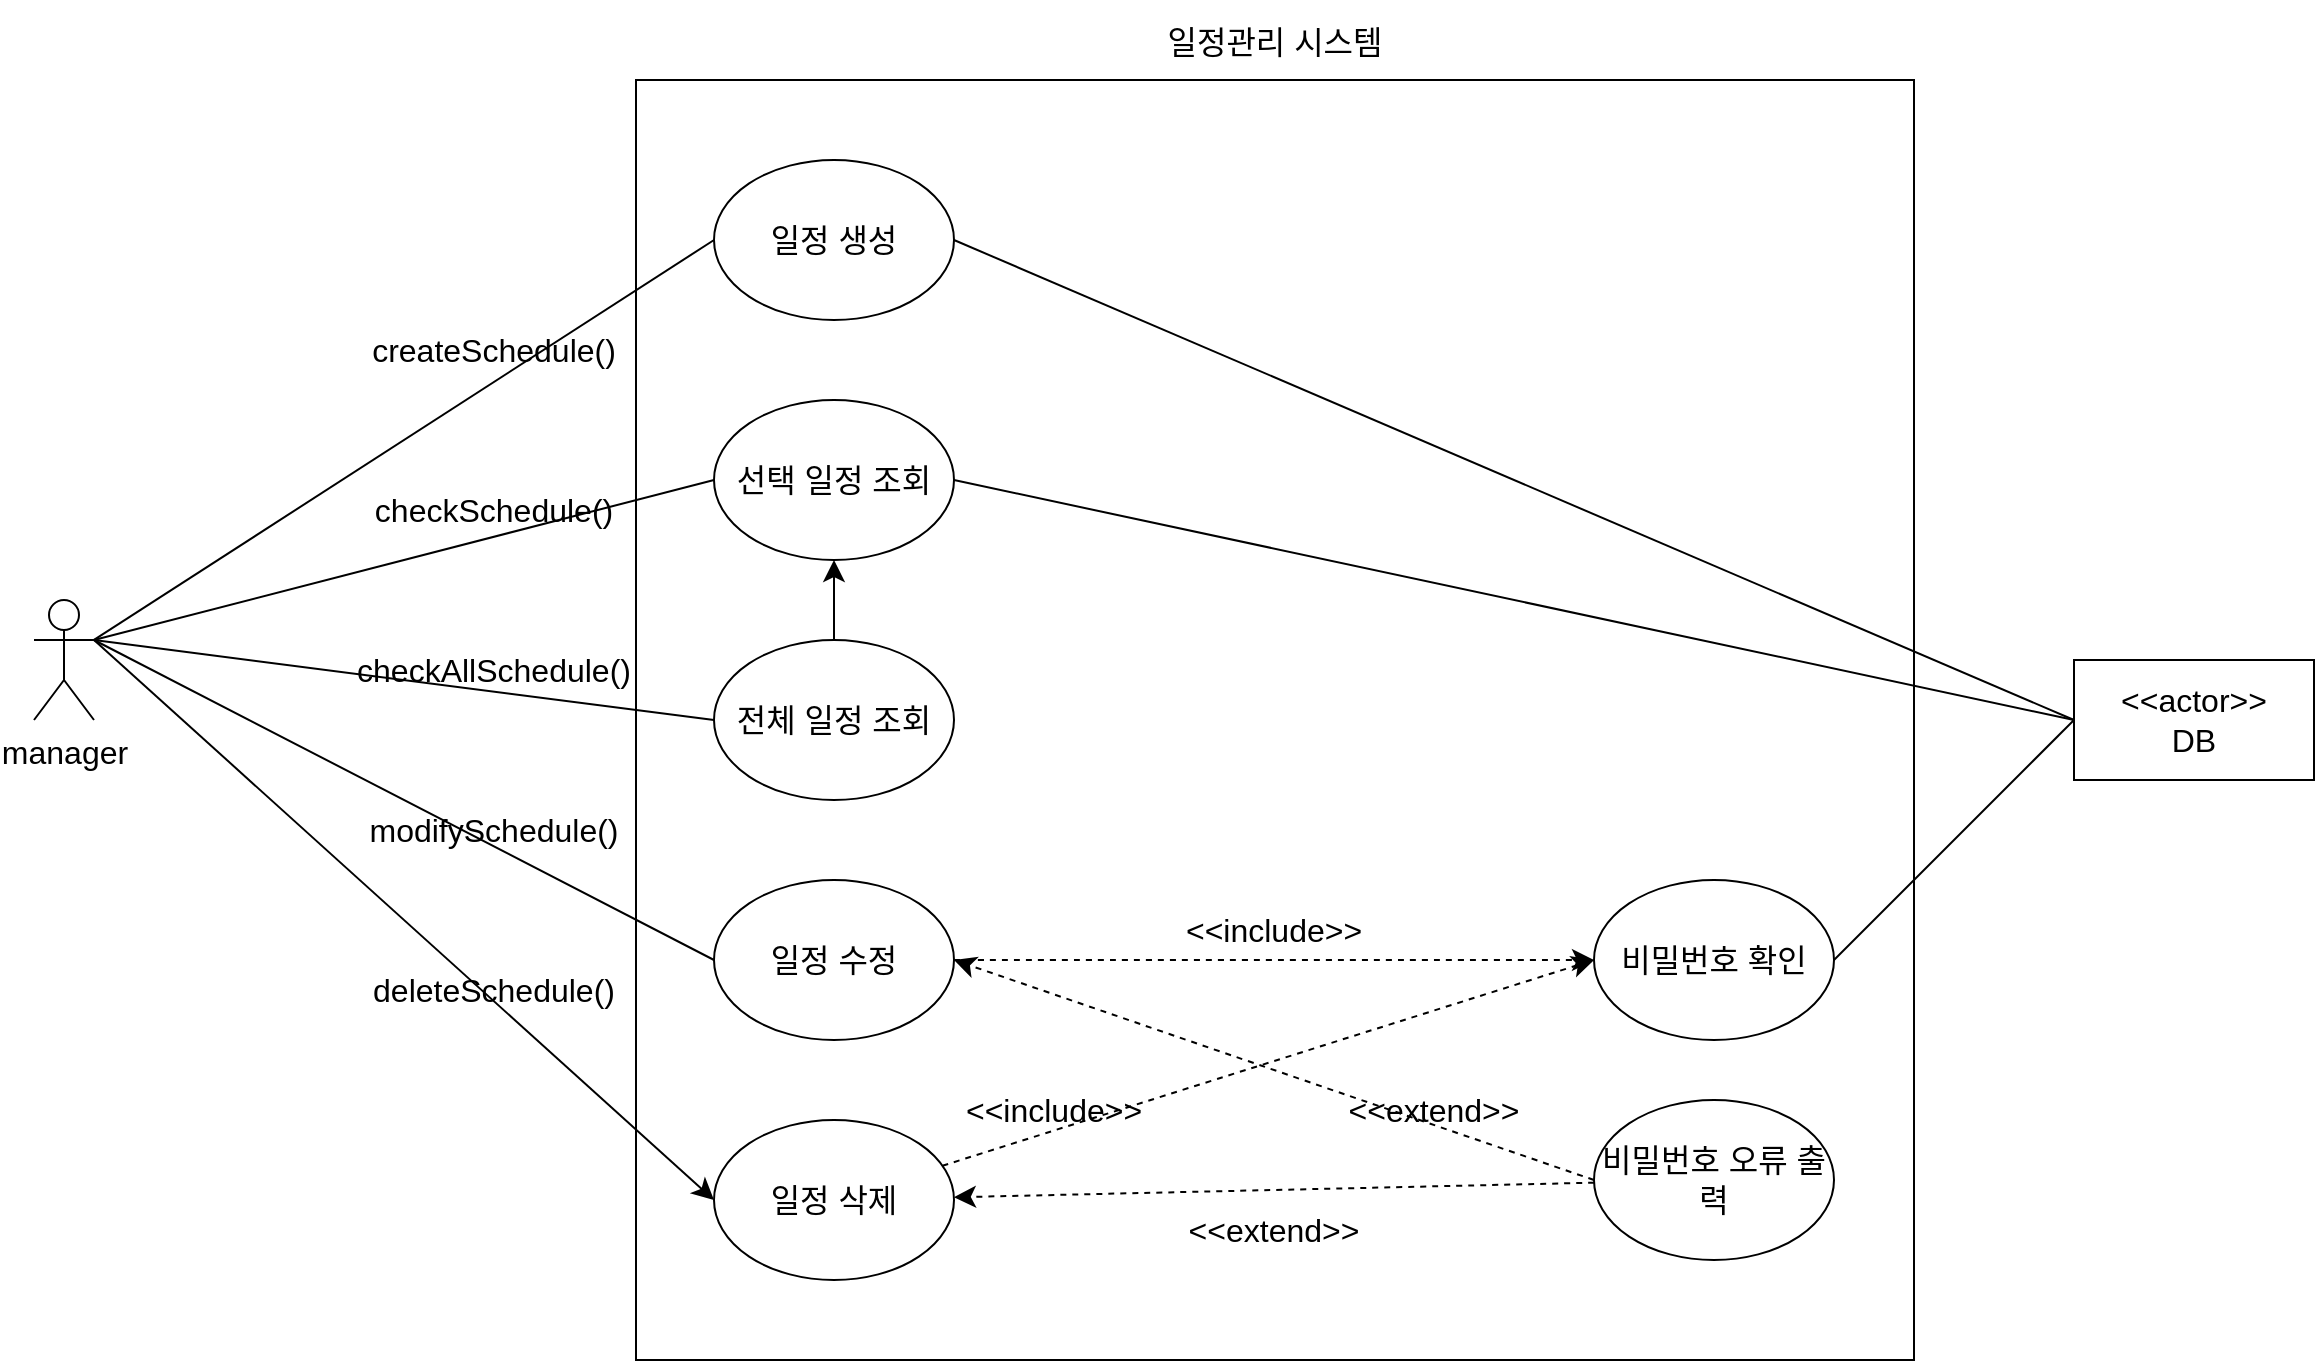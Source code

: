 <mxfile version="22.1.21" type="device">
  <diagram name="페이지-1" id="jey0DVJOESzEDdXAZp_T">
    <mxGraphModel dx="1834" dy="1222" grid="0" gridSize="10" guides="1" tooltips="1" connect="1" arrows="1" fold="1" page="0" pageScale="1" pageWidth="827" pageHeight="1169" math="0" shadow="0">
      <root>
        <mxCell id="0" />
        <mxCell id="1" parent="0" />
        <mxCell id="AJboG8EYmES_ZHsn9y7Q-2" value="" style="rounded=0;whiteSpace=wrap;html=1;fontSize=16;" vertex="1" parent="1">
          <mxGeometry x="81" width="639" height="640" as="geometry" />
        </mxCell>
        <mxCell id="AJboG8EYmES_ZHsn9y7Q-54" style="edgeStyle=none;curved=1;rounded=0;orthogonalLoop=1;jettySize=auto;html=1;exitX=1;exitY=0.333;exitDx=0;exitDy=0;exitPerimeter=0;entryX=0;entryY=0.5;entryDx=0;entryDy=0;fontSize=12;startSize=8;endSize=8;" edge="1" parent="1" source="AJboG8EYmES_ZHsn9y7Q-1" target="AJboG8EYmES_ZHsn9y7Q-13">
          <mxGeometry relative="1" as="geometry" />
        </mxCell>
        <mxCell id="AJboG8EYmES_ZHsn9y7Q-1" value="manager" style="shape=umlActor;verticalLabelPosition=bottom;verticalAlign=top;html=1;outlineConnect=0;fontSize=16;" vertex="1" parent="1">
          <mxGeometry x="-220" y="260" width="30" height="60" as="geometry" />
        </mxCell>
        <mxCell id="AJboG8EYmES_ZHsn9y7Q-3" value="일정관리 시스템" style="text;html=1;strokeColor=none;fillColor=none;align=center;verticalAlign=middle;whiteSpace=wrap;rounded=0;fontSize=16;" vertex="1" parent="1">
          <mxGeometry x="328.5" y="-30" width="143" height="21" as="geometry" />
        </mxCell>
        <mxCell id="AJboG8EYmES_ZHsn9y7Q-4" value="일정 생성" style="ellipse;whiteSpace=wrap;html=1;fontSize=16;" vertex="1" parent="1">
          <mxGeometry x="120" y="40" width="120" height="80" as="geometry" />
        </mxCell>
        <mxCell id="AJboG8EYmES_ZHsn9y7Q-5" value="선택 일정 조회" style="ellipse;whiteSpace=wrap;html=1;fontSize=16;" vertex="1" parent="1">
          <mxGeometry x="120" y="160" width="120" height="80" as="geometry" />
        </mxCell>
        <mxCell id="AJboG8EYmES_ZHsn9y7Q-56" style="edgeStyle=none;curved=1;rounded=0;orthogonalLoop=1;jettySize=auto;html=1;exitX=0.5;exitY=0;exitDx=0;exitDy=0;entryX=0.5;entryY=1;entryDx=0;entryDy=0;fontSize=12;startSize=8;endSize=8;" edge="1" parent="1" source="AJboG8EYmES_ZHsn9y7Q-6" target="AJboG8EYmES_ZHsn9y7Q-5">
          <mxGeometry relative="1" as="geometry" />
        </mxCell>
        <mxCell id="AJboG8EYmES_ZHsn9y7Q-6" value="전체 일정 조회" style="ellipse;whiteSpace=wrap;html=1;fontSize=16;" vertex="1" parent="1">
          <mxGeometry x="120" y="280" width="120" height="80" as="geometry" />
        </mxCell>
        <mxCell id="AJboG8EYmES_ZHsn9y7Q-18" style="edgeStyle=none;curved=1;rounded=0;orthogonalLoop=1;jettySize=auto;html=1;exitX=1;exitY=0.5;exitDx=0;exitDy=0;entryX=0;entryY=0.5;entryDx=0;entryDy=0;fontSize=12;startSize=8;endSize=8;dashed=1;" edge="1" parent="1" source="AJboG8EYmES_ZHsn9y7Q-7" target="AJboG8EYmES_ZHsn9y7Q-15">
          <mxGeometry relative="1" as="geometry" />
        </mxCell>
        <mxCell id="AJboG8EYmES_ZHsn9y7Q-7" value="일정 수정" style="ellipse;whiteSpace=wrap;html=1;fontSize=16;" vertex="1" parent="1">
          <mxGeometry x="120" y="400" width="120" height="80" as="geometry" />
        </mxCell>
        <mxCell id="AJboG8EYmES_ZHsn9y7Q-8" style="edgeStyle=none;curved=1;rounded=0;orthogonalLoop=1;jettySize=auto;html=1;exitX=0.5;exitY=0;exitDx=0;exitDy=0;fontSize=12;startSize=8;endSize=8;" edge="1" parent="1" source="AJboG8EYmES_ZHsn9y7Q-3" target="AJboG8EYmES_ZHsn9y7Q-3">
          <mxGeometry relative="1" as="geometry" />
        </mxCell>
        <mxCell id="AJboG8EYmES_ZHsn9y7Q-19" style="edgeStyle=none;curved=1;rounded=0;orthogonalLoop=1;jettySize=auto;html=1;entryX=0;entryY=0.5;entryDx=0;entryDy=0;fontSize=12;startSize=8;endSize=8;dashed=1;" edge="1" parent="1" source="AJboG8EYmES_ZHsn9y7Q-13" target="AJboG8EYmES_ZHsn9y7Q-15">
          <mxGeometry relative="1" as="geometry" />
        </mxCell>
        <mxCell id="AJboG8EYmES_ZHsn9y7Q-13" value="일정 삭제" style="ellipse;whiteSpace=wrap;html=1;fontSize=16;" vertex="1" parent="1">
          <mxGeometry x="120" y="520" width="120" height="80" as="geometry" />
        </mxCell>
        <mxCell id="AJboG8EYmES_ZHsn9y7Q-15" value="비밀번호 확인" style="ellipse;whiteSpace=wrap;html=1;fontSize=16;" vertex="1" parent="1">
          <mxGeometry x="560" y="400" width="120" height="80" as="geometry" />
        </mxCell>
        <mxCell id="AJboG8EYmES_ZHsn9y7Q-16" value="&amp;lt;&amp;lt;actor&amp;gt;&amp;gt;&lt;br&gt;DB" style="rounded=0;whiteSpace=wrap;html=1;fontSize=16;" vertex="1" parent="1">
          <mxGeometry x="800" y="290" width="120" height="60" as="geometry" />
        </mxCell>
        <mxCell id="AJboG8EYmES_ZHsn9y7Q-20" value="&amp;lt;&amp;lt;include&amp;gt;&amp;gt;" style="text;html=1;strokeColor=none;fillColor=none;align=center;verticalAlign=middle;whiteSpace=wrap;rounded=0;fontSize=16;" vertex="1" parent="1">
          <mxGeometry x="370" y="410" width="60" height="30" as="geometry" />
        </mxCell>
        <mxCell id="AJboG8EYmES_ZHsn9y7Q-22" value="&amp;lt;&amp;lt;include&amp;gt;&amp;gt;" style="text;html=1;strokeColor=none;fillColor=none;align=center;verticalAlign=middle;whiteSpace=wrap;rounded=0;fontSize=16;" vertex="1" parent="1">
          <mxGeometry x="260" y="500" width="60" height="30" as="geometry" />
        </mxCell>
        <mxCell id="AJboG8EYmES_ZHsn9y7Q-27" value="" style="endArrow=none;html=1;rounded=0;fontSize=12;startSize=8;endSize=8;curved=1;entryX=0;entryY=0.5;entryDx=0;entryDy=0;exitX=1;exitY=0.333;exitDx=0;exitDy=0;exitPerimeter=0;" edge="1" parent="1" source="AJboG8EYmES_ZHsn9y7Q-1" target="AJboG8EYmES_ZHsn9y7Q-4">
          <mxGeometry width="50" height="50" relative="1" as="geometry">
            <mxPoint x="-9" y="250" as="sourcePoint" />
            <mxPoint x="41" y="200" as="targetPoint" />
          </mxGeometry>
        </mxCell>
        <mxCell id="AJboG8EYmES_ZHsn9y7Q-28" value="" style="endArrow=none;html=1;rounded=0;fontSize=12;startSize=8;endSize=8;curved=1;entryX=0;entryY=0.5;entryDx=0;entryDy=0;exitX=1;exitY=0.333;exitDx=0;exitDy=0;exitPerimeter=0;" edge="1" parent="1" source="AJboG8EYmES_ZHsn9y7Q-1" target="AJboG8EYmES_ZHsn9y7Q-5">
          <mxGeometry width="50" height="50" relative="1" as="geometry">
            <mxPoint y="250" as="sourcePoint" />
            <mxPoint x="41" y="200" as="targetPoint" />
          </mxGeometry>
        </mxCell>
        <mxCell id="AJboG8EYmES_ZHsn9y7Q-29" value="" style="endArrow=none;html=1;rounded=0;fontSize=12;startSize=8;endSize=8;curved=1;entryX=0;entryY=0.5;entryDx=0;entryDy=0;" edge="1" parent="1" target="AJboG8EYmES_ZHsn9y7Q-6">
          <mxGeometry width="50" height="50" relative="1" as="geometry">
            <mxPoint x="-190" y="280" as="sourcePoint" />
            <mxPoint x="70" y="250" as="targetPoint" />
          </mxGeometry>
        </mxCell>
        <mxCell id="AJboG8EYmES_ZHsn9y7Q-32" value="" style="endArrow=none;html=1;rounded=0;fontSize=12;startSize=8;endSize=8;curved=1;entryX=0;entryY=0.5;entryDx=0;entryDy=0;" edge="1" parent="1" target="AJboG8EYmES_ZHsn9y7Q-7">
          <mxGeometry width="50" height="50" relative="1" as="geometry">
            <mxPoint x="-190" y="280" as="sourcePoint" />
            <mxPoint x="200" y="260" as="targetPoint" />
          </mxGeometry>
        </mxCell>
        <mxCell id="AJboG8EYmES_ZHsn9y7Q-35" style="edgeStyle=none;curved=1;rounded=0;orthogonalLoop=1;jettySize=auto;html=1;exitX=0;exitY=0.5;exitDx=0;exitDy=0;entryX=1;entryY=0.5;entryDx=0;entryDy=0;fontSize=12;startSize=8;endSize=8;dashed=1;" edge="1" parent="1" source="AJboG8EYmES_ZHsn9y7Q-34" target="AJboG8EYmES_ZHsn9y7Q-7">
          <mxGeometry relative="1" as="geometry" />
        </mxCell>
        <mxCell id="AJboG8EYmES_ZHsn9y7Q-36" style="edgeStyle=none;curved=1;rounded=0;orthogonalLoop=1;jettySize=auto;html=1;fontSize=12;startSize=8;endSize=8;dashed=1;" edge="1" parent="1" source="AJboG8EYmES_ZHsn9y7Q-34" target="AJboG8EYmES_ZHsn9y7Q-13">
          <mxGeometry relative="1" as="geometry" />
        </mxCell>
        <mxCell id="AJboG8EYmES_ZHsn9y7Q-34" value="비밀번호 오류 출력" style="ellipse;whiteSpace=wrap;html=1;fontSize=16;" vertex="1" parent="1">
          <mxGeometry x="560" y="510" width="120" height="80" as="geometry" />
        </mxCell>
        <mxCell id="AJboG8EYmES_ZHsn9y7Q-37" value="&amp;lt;&amp;lt;extend&amp;gt;&amp;gt;" style="text;html=1;strokeColor=none;fillColor=none;align=center;verticalAlign=middle;whiteSpace=wrap;rounded=0;fontSize=16;" vertex="1" parent="1">
          <mxGeometry x="370" y="560" width="60" height="30" as="geometry" />
        </mxCell>
        <mxCell id="AJboG8EYmES_ZHsn9y7Q-38" value="&amp;lt;&amp;lt;extend&amp;gt;&amp;gt;" style="text;html=1;strokeColor=none;fillColor=none;align=center;verticalAlign=middle;whiteSpace=wrap;rounded=0;fontSize=16;" vertex="1" parent="1">
          <mxGeometry x="450" y="500" width="60" height="30" as="geometry" />
        </mxCell>
        <mxCell id="AJboG8EYmES_ZHsn9y7Q-40" value="" style="endArrow=none;html=1;rounded=0;fontSize=12;startSize=8;endSize=8;curved=1;entryX=0;entryY=0.5;entryDx=0;entryDy=0;exitX=1;exitY=0.5;exitDx=0;exitDy=0;" edge="1" parent="1" source="AJboG8EYmES_ZHsn9y7Q-15" target="AJboG8EYmES_ZHsn9y7Q-16">
          <mxGeometry width="50" height="50" relative="1" as="geometry">
            <mxPoint x="560" y="440" as="sourcePoint" />
            <mxPoint x="610" y="390" as="targetPoint" />
          </mxGeometry>
        </mxCell>
        <mxCell id="AJboG8EYmES_ZHsn9y7Q-41" value="" style="endArrow=none;html=1;rounded=0;fontSize=12;startSize=8;endSize=8;curved=1;entryX=0;entryY=0.5;entryDx=0;entryDy=0;" edge="1" parent="1" target="AJboG8EYmES_ZHsn9y7Q-16">
          <mxGeometry width="50" height="50" relative="1" as="geometry">
            <mxPoint x="240" y="80" as="sourcePoint" />
            <mxPoint x="290" y="30" as="targetPoint" />
          </mxGeometry>
        </mxCell>
        <mxCell id="AJboG8EYmES_ZHsn9y7Q-42" value="" style="endArrow=none;html=1;rounded=0;fontSize=12;startSize=8;endSize=8;curved=1;entryX=0;entryY=0.5;entryDx=0;entryDy=0;" edge="1" parent="1" target="AJboG8EYmES_ZHsn9y7Q-16">
          <mxGeometry width="50" height="50" relative="1" as="geometry">
            <mxPoint x="240" y="200" as="sourcePoint" />
            <mxPoint x="290" y="150" as="targetPoint" />
          </mxGeometry>
        </mxCell>
        <mxCell id="AJboG8EYmES_ZHsn9y7Q-45" value="createSchedule()" style="text;html=1;strokeColor=none;fillColor=none;align=center;verticalAlign=middle;whiteSpace=wrap;rounded=0;fontSize=16;" vertex="1" parent="1">
          <mxGeometry x="-20" y="120" width="60" height="30" as="geometry" />
        </mxCell>
        <mxCell id="AJboG8EYmES_ZHsn9y7Q-46" value="checkSchedule()" style="text;html=1;strokeColor=none;fillColor=none;align=center;verticalAlign=middle;whiteSpace=wrap;rounded=0;fontSize=16;" vertex="1" parent="1">
          <mxGeometry x="-20" y="200" width="60" height="30" as="geometry" />
        </mxCell>
        <mxCell id="AJboG8EYmES_ZHsn9y7Q-48" value="checkAllSchedule()" style="text;html=1;strokeColor=none;fillColor=none;align=center;verticalAlign=middle;whiteSpace=wrap;rounded=0;fontSize=16;" vertex="1" parent="1">
          <mxGeometry x="-20" y="280" width="60" height="30" as="geometry" />
        </mxCell>
        <mxCell id="AJboG8EYmES_ZHsn9y7Q-49" value="modifySchedule()" style="text;html=1;strokeColor=none;fillColor=none;align=center;verticalAlign=middle;whiteSpace=wrap;rounded=0;fontSize=16;" vertex="1" parent="1">
          <mxGeometry x="-20" y="360" width="60" height="30" as="geometry" />
        </mxCell>
        <mxCell id="AJboG8EYmES_ZHsn9y7Q-50" value="deleteSchedule()" style="text;html=1;strokeColor=none;fillColor=none;align=center;verticalAlign=middle;whiteSpace=wrap;rounded=0;fontSize=16;" vertex="1" parent="1">
          <mxGeometry x="-20" y="440" width="60" height="30" as="geometry" />
        </mxCell>
      </root>
    </mxGraphModel>
  </diagram>
</mxfile>
